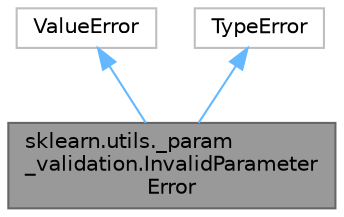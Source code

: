 digraph "sklearn.utils._param_validation.InvalidParameterError"
{
 // LATEX_PDF_SIZE
  bgcolor="transparent";
  edge [fontname=Helvetica,fontsize=10,labelfontname=Helvetica,labelfontsize=10];
  node [fontname=Helvetica,fontsize=10,shape=box,height=0.2,width=0.4];
  Node1 [id="Node000001",label="sklearn.utils._param\l_validation.InvalidParameter\lError",height=0.2,width=0.4,color="gray40", fillcolor="grey60", style="filled", fontcolor="black",tooltip=" "];
  Node2 -> Node1 [id="edge1_Node000001_Node000002",dir="back",color="steelblue1",style="solid",tooltip=" "];
  Node2 [id="Node000002",label="ValueError",height=0.2,width=0.4,color="grey75", fillcolor="white", style="filled",URL="$de/d40/classValueError.html",tooltip=" "];
  Node3 -> Node1 [id="edge2_Node000001_Node000003",dir="back",color="steelblue1",style="solid",tooltip=" "];
  Node3 [id="Node000003",label="TypeError",height=0.2,width=0.4,color="grey75", fillcolor="white", style="filled",URL="$dd/d00/classTypeError.html",tooltip=" "];
}
